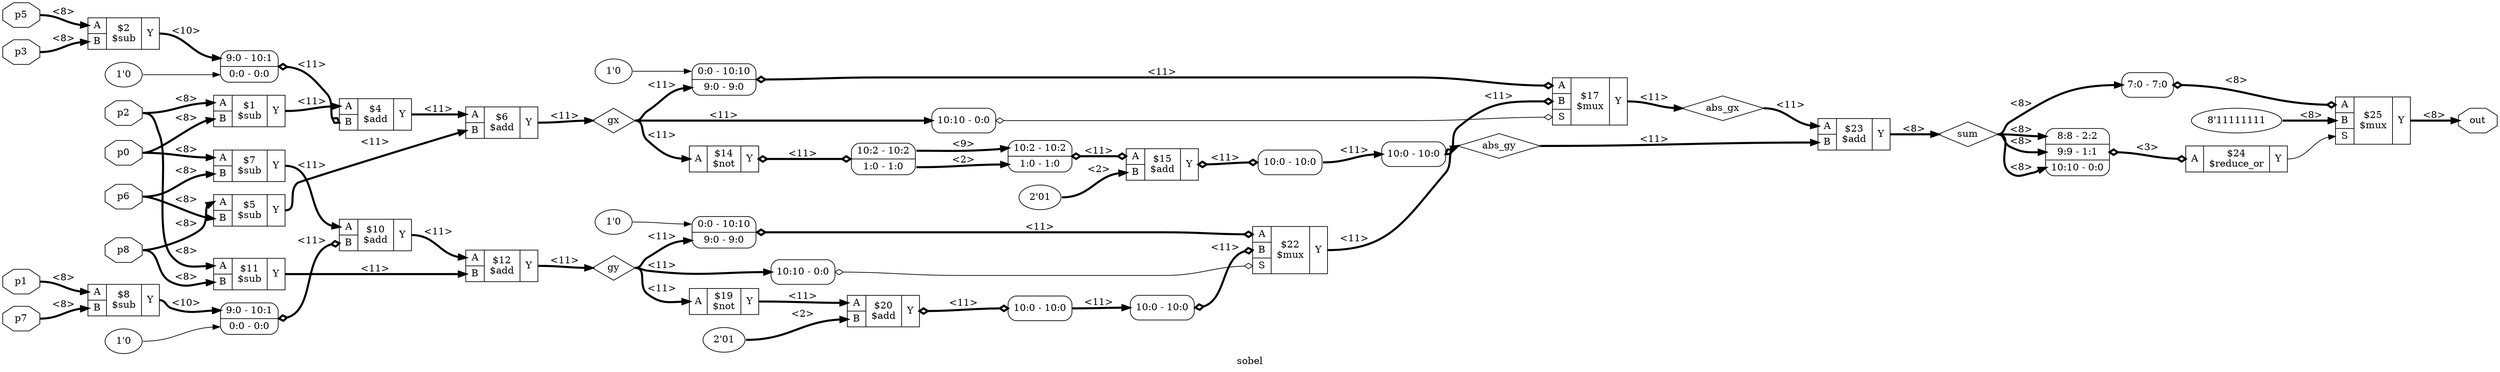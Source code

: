 digraph "sobel" {
label="sobel";
rankdir="LR";
remincross=true;
n16 [ shape=diamond, label="sum", color="black", fontcolor="black" ];
n17 [ shape=diamond, label="abs_gy", color="black", fontcolor="black" ];
n18 [ shape=diamond, label="abs_gx", color="black", fontcolor="black" ];
n19 [ shape=diamond, label="gy", color="black", fontcolor="black" ];
n20 [ shape=diamond, label="gx", color="black", fontcolor="black" ];
n21 [ shape=octagon, label="out", color="black", fontcolor="black" ];
n22 [ shape=octagon, label="p8", color="black", fontcolor="black" ];
n23 [ shape=octagon, label="p7", color="black", fontcolor="black" ];
n24 [ shape=octagon, label="p6", color="black", fontcolor="black" ];
n25 [ shape=octagon, label="p5", color="black", fontcolor="black" ];
n26 [ shape=octagon, label="p3", color="black", fontcolor="black" ];
n27 [ shape=octagon, label="p2", color="black", fontcolor="black" ];
n28 [ shape=octagon, label="p1", color="black", fontcolor="black" ];
n29 [ shape=octagon, label="p0", color="black", fontcolor="black" ];
c32 [ shape=record, label="{{<p30> A}|$19\n$not|{<p31> Y}}" ];
c34 [ shape=record, label="{{<p30> A|<p33> B}|$23\n$add|{<p31> Y}}" ];
v3 [ label="1'0" ];
c36 [ shape=record, label="{{<p30> A|<p33> B|<p35> S}|$17\n$mux|{<p31> Y}}" ];
x0 [ shape=record, style=rounded, label="<s0> 10:10 - 0:0 " ];
x0:e -> c36:p35:w [arrowhead=odiamond, arrowtail=odiamond, dir=both, color="black", label=""];
x1 [ shape=record, style=rounded, label="<s0> 10:0 - 10:0 " ];
x1:e -> c36:p33:w [arrowhead=odiamond, arrowtail=odiamond, dir=both, color="black", style="setlinewidth(3)", label="<11>"];
x2 [ shape=record, style=rounded, label="<s1> 0:0 - 10:10 |<s0> 9:0 - 9:0 " ];
x2:e -> c36:p30:w [arrowhead=odiamond, arrowtail=odiamond, dir=both, color="black", style="setlinewidth(3)", label="<11>"];
v5 [ label="2'01" ];
c37 [ shape=record, label="{{<p30> A|<p33> B}|$20\n$add|{<p31> Y}}" ];
x4 [ shape=record, style=rounded, label="<s0> 10:0 - 10:0 " ];
c37:p31:e -> x4:w [arrowhead=odiamond, arrowtail=odiamond, dir=both, color="black", style="setlinewidth(3)", label="<11>"];
v7 [ label="2'01" ];
c38 [ shape=record, label="{{<p30> A|<p33> B}|$15\n$add|{<p31> Y}}" ];
x6 [ shape=record, style=rounded, label="<s0> 10:0 - 10:0 " ];
c38:p31:e -> x6:w [arrowhead=odiamond, arrowtail=odiamond, dir=both, color="black", style="setlinewidth(3)", label="<11>"];
x8 [ shape=record, style=rounded, label="<s1> 10:2 - 10:2 |<s0> 1:0 - 1:0 " ];
x8:e -> c38:p30:w [arrowhead=odiamond, arrowtail=odiamond, dir=both, color="black", style="setlinewidth(3)", label="<11>"];
c39 [ shape=record, label="{{<p30> A}|$14\n$not|{<p31> Y}}" ];
x9 [ shape=record, style=rounded, label="<s1> 10:2 - 10:2 |<s0> 1:0 - 1:0 " ];
c39:p31:e -> x9:w [arrowhead=odiamond, arrowtail=odiamond, dir=both, color="black", style="setlinewidth(3)", label="<11>"];
v13 [ label="1'0" ];
c40 [ shape=record, label="{{<p30> A|<p33> B|<p35> S}|$22\n$mux|{<p31> Y}}" ];
x10 [ shape=record, style=rounded, label="<s0> 10:10 - 0:0 " ];
x10:e -> c40:p35:w [arrowhead=odiamond, arrowtail=odiamond, dir=both, color="black", label=""];
x11 [ shape=record, style=rounded, label="<s0> 10:0 - 10:0 " ];
x11:e -> c40:p33:w [arrowhead=odiamond, arrowtail=odiamond, dir=both, color="black", style="setlinewidth(3)", label="<11>"];
x12 [ shape=record, style=rounded, label="<s1> 0:0 - 10:10 |<s0> 9:0 - 9:0 " ];
x12:e -> c40:p30:w [arrowhead=odiamond, arrowtail=odiamond, dir=both, color="black", style="setlinewidth(3)", label="<11>"];
c41 [ shape=record, label="{{<p30> A|<p33> B}|$12\n$add|{<p31> Y}}" ];
c42 [ shape=record, label="{{<p30> A|<p33> B}|$11\n$sub|{<p31> Y}}" ];
v15 [ label="1'0" ];
c43 [ shape=record, label="{{<p30> A|<p33> B}|$10\n$add|{<p31> Y}}" ];
x14 [ shape=record, style=rounded, label="<s1> 9:0 - 10:1 |<s0> 0:0 - 0:0 " ];
x14:e -> c43:p33:w [arrowhead=odiamond, arrowtail=odiamond, dir=both, color="black", style="setlinewidth(3)", label="<11>"];
c44 [ shape=record, label="{{<p30> A}|$24\n$reduce_or|{<p31> Y}}" ];
x16 [ shape=record, style=rounded, label="<s2> 8:8 - 2:2 |<s1> 9:9 - 1:1 |<s0> 10:10 - 0:0 " ];
x16:e -> c44:p30:w [arrowhead=odiamond, arrowtail=odiamond, dir=both, color="black", style="setlinewidth(3)", label="<3>"];
c45 [ shape=record, label="{{<p30> A|<p33> B}|$8\n$sub|{<p31> Y}}" ];
c46 [ shape=record, label="{{<p30> A|<p33> B}|$7\n$sub|{<p31> Y}}" ];
c47 [ shape=record, label="{{<p30> A|<p33> B}|$6\n$add|{<p31> Y}}" ];
c48 [ shape=record, label="{{<p30> A|<p33> B}|$5\n$sub|{<p31> Y}}" ];
v18 [ label="1'0" ];
c49 [ shape=record, label="{{<p30> A|<p33> B}|$4\n$add|{<p31> Y}}" ];
x17 [ shape=record, style=rounded, label="<s1> 9:0 - 10:1 |<s0> 0:0 - 0:0 " ];
x17:e -> c49:p33:w [arrowhead=odiamond, arrowtail=odiamond, dir=both, color="black", style="setlinewidth(3)", label="<11>"];
v19 [ label="8'11111111" ];
c50 [ shape=record, label="{{<p30> A|<p33> B|<p35> S}|$25\n$mux|{<p31> Y}}" ];
x20 [ shape=record, style=rounded, label="<s0> 7:0 - 7:0 " ];
x20:e -> c50:p30:w [arrowhead=odiamond, arrowtail=odiamond, dir=both, color="black", style="setlinewidth(3)", label="<8>"];
c51 [ shape=record, label="{{<p30> A|<p33> B}|$2\n$sub|{<p31> Y}}" ];
c52 [ shape=record, label="{{<p30> A|<p33> B}|$1\n$sub|{<p31> Y}}" ];
c44:p31:e -> c50:p35:w [color="black", label=""];
c48:p31:e -> c47:p33:w [color="black", style="setlinewidth(3)", label="<11>"];
c49:p31:e -> c47:p30:w [color="black", style="setlinewidth(3)", label="<11>"];
x4:s0:e -> x11:s0:w [color="black", style="setlinewidth(3)", label="<11>"];
c45:p31:e -> x14:s1:w [color="black", style="setlinewidth(3)", label="<10>"];
c52:p31:e -> c49:p30:w [color="black", style="setlinewidth(3)", label="<11>"];
c34:p31:e -> n16:w [color="black", style="setlinewidth(3)", label="<8>"];
n16:e -> x16:s0:w [color="black", style="setlinewidth(3)", label="<8>"];
n16:e -> x16:s1:w [color="black", style="setlinewidth(3)", label="<8>"];
n16:e -> x16:s2:w [color="black", style="setlinewidth(3)", label="<8>"];
n16:e -> x20:s0:w [color="black", style="setlinewidth(3)", label="<8>"];
c40:p31:e -> n17:w [color="black", style="setlinewidth(3)", label="<11>"];
n17:e -> c34:p33:w [color="black", style="setlinewidth(3)", label="<11>"];
c36:p31:e -> n18:w [color="black", style="setlinewidth(3)", label="<11>"];
n18:e -> c34:p30:w [color="black", style="setlinewidth(3)", label="<11>"];
c41:p31:e -> n19:w [color="black", style="setlinewidth(3)", label="<11>"];
n19:e -> c32:p30:w [color="black", style="setlinewidth(3)", label="<11>"];
n19:e -> x10:s0:w [color="black", style="setlinewidth(3)", label="<11>"];
n19:e -> x12:s0:w [color="black", style="setlinewidth(3)", label="<11>"];
x9:s1:e -> x8:s1:w [color="black", style="setlinewidth(3)", label="<9>"];
c47:p31:e -> n20:w [color="black", style="setlinewidth(3)", label="<11>"];
n20:e -> c39:p30:w [color="black", style="setlinewidth(3)", label="<11>"];
n20:e -> x0:s0:w [color="black", style="setlinewidth(3)", label="<11>"];
n20:e -> x2:s0:w [color="black", style="setlinewidth(3)", label="<11>"];
c50:p31:e -> n21:w [color="black", style="setlinewidth(3)", label="<8>"];
n22:e -> c42:p33:w [color="black", style="setlinewidth(3)", label="<8>"];
n22:e -> c48:p30:w [color="black", style="setlinewidth(3)", label="<8>"];
n23:e -> c45:p33:w [color="black", style="setlinewidth(3)", label="<8>"];
n24:e -> c46:p33:w [color="black", style="setlinewidth(3)", label="<8>"];
n24:e -> c48:p33:w [color="black", style="setlinewidth(3)", label="<8>"];
n25:e -> c51:p30:w [color="black", style="setlinewidth(3)", label="<8>"];
n26:e -> c51:p33:w [color="black", style="setlinewidth(3)", label="<8>"];
n27:e -> c42:p30:w [color="black", style="setlinewidth(3)", label="<8>"];
n27:e -> c52:p30:w [color="black", style="setlinewidth(3)", label="<8>"];
n28:e -> c45:p30:w [color="black", style="setlinewidth(3)", label="<8>"];
n29:e -> c46:p30:w [color="black", style="setlinewidth(3)", label="<8>"];
n29:e -> c52:p33:w [color="black", style="setlinewidth(3)", label="<8>"];
x9:s0:e -> x8:s0:w [color="black", style="setlinewidth(3)", label="<2>"];
x6:s0:e -> x1:s0:w [color="black", style="setlinewidth(3)", label="<11>"];
c42:p31:e -> c41:p33:w [color="black", style="setlinewidth(3)", label="<11>"];
c43:p31:e -> c41:p30:w [color="black", style="setlinewidth(3)", label="<11>"];
c51:p31:e -> x17:s1:w [color="black", style="setlinewidth(3)", label="<10>"];
c32:p31:e -> c37:p30:w [color="black", style="setlinewidth(3)", label="<11>"];
c46:p31:e -> c43:p30:w [color="black", style="setlinewidth(3)", label="<11>"];
v13:e -> x12:s1:w [color="black", label=""];
v15:e -> x14:s0:w [color="black", label=""];
v18:e -> x17:s0:w [color="black", label=""];
v19:e -> c50:p33:w [color="black", style="setlinewidth(3)", label="<8>"];
v3:e -> x2:s1:w [color="black", label=""];
v5:e -> c37:p33:w [color="black", style="setlinewidth(3)", label="<2>"];
v7:e -> c38:p33:w [color="black", style="setlinewidth(3)", label="<2>"];
}
